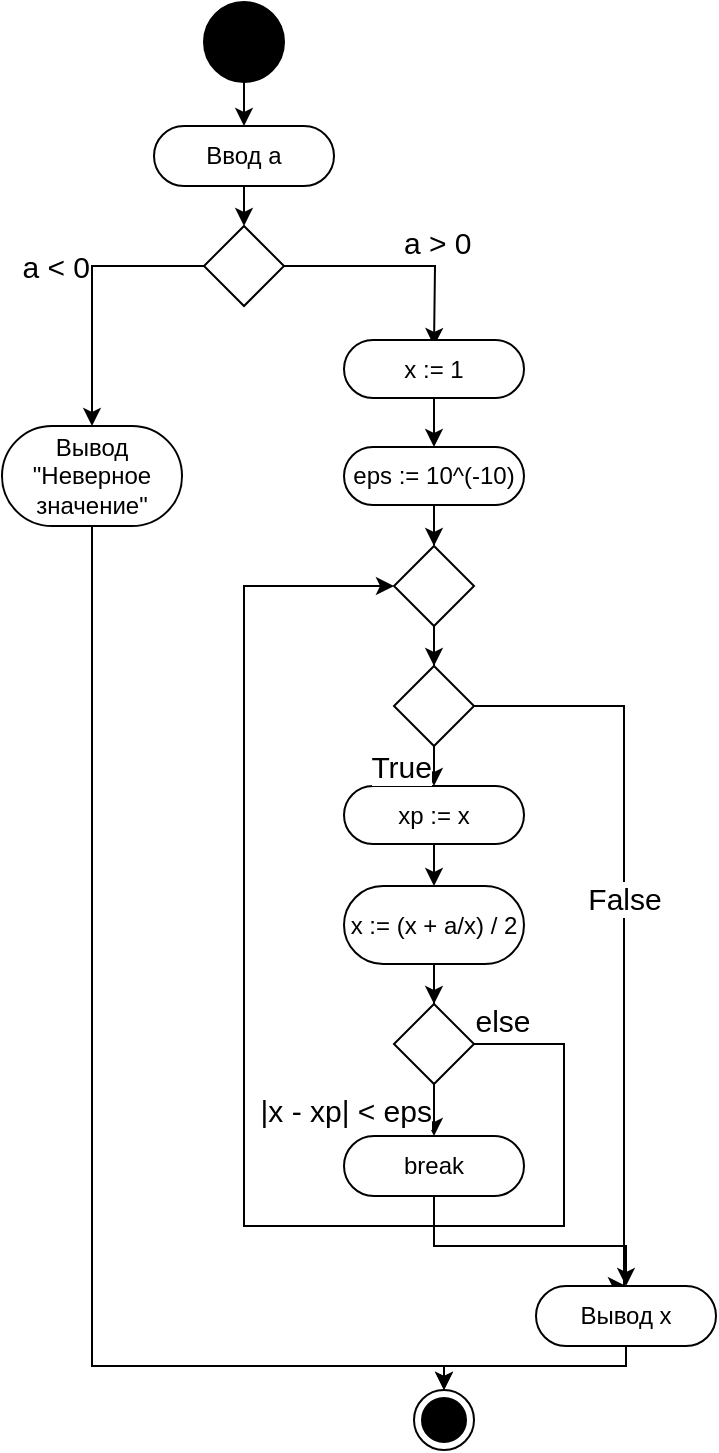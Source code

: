 <mxfile version="22.1.7" type="device">
  <diagram name="Страница 1" id="YW91PB4rHEMt5rg3uFnZ">
    <mxGraphModel dx="1249" dy="581" grid="1" gridSize="10" guides="1" tooltips="1" connect="1" arrows="1" fold="1" page="1" pageScale="1" pageWidth="827" pageHeight="1169" math="0" shadow="0">
      <root>
        <mxCell id="0" />
        <mxCell id="1" parent="0" />
        <mxCell id="c2hw_XhxiZxsvKRolTbk-1" value="" style="ellipse;whiteSpace=wrap;html=1;rounded=0;shadow=0;comic=0;labelBackgroundColor=none;strokeWidth=1;fillColor=#000000;fontFamily=Verdana;fontSize=12;align=center;" parent="1" vertex="1">
          <mxGeometry x="380" y="28" width="40" height="40" as="geometry" />
        </mxCell>
        <mxCell id="c2hw_XhxiZxsvKRolTbk-3" value="Ввод a" style="rounded=1;whiteSpace=wrap;html=1;arcSize=50;" parent="1" vertex="1">
          <mxGeometry x="355" y="90" width="90" height="30" as="geometry" />
        </mxCell>
        <mxCell id="c2hw_XhxiZxsvKRolTbk-8" value="a &amp;lt; 0" style="edgeStyle=orthogonalEdgeStyle;rounded=0;orthogonalLoop=1;jettySize=auto;html=1;entryX=0.5;entryY=0;entryDx=0;entryDy=0;labelPosition=left;verticalLabelPosition=top;align=right;verticalAlign=bottom;fontSize=15;exitX=0;exitY=0.5;exitDx=0;exitDy=0;" parent="1" source="c2hw_XhxiZxsvKRolTbk-4" target="c2hw_XhxiZxsvKRolTbk-7" edge="1">
          <mxGeometry relative="1" as="geometry">
            <mxPoint x="377.5" y="159" as="sourcePoint" />
            <mxPoint x="310" y="239" as="targetPoint" />
          </mxGeometry>
        </mxCell>
        <mxCell id="c2hw_XhxiZxsvKRolTbk-4" value="" style="rhombus;whiteSpace=wrap;html=1;" parent="1" vertex="1">
          <mxGeometry x="380" y="140" width="40" height="40" as="geometry" />
        </mxCell>
        <mxCell id="c2hw_XhxiZxsvKRolTbk-5" value="" style="endArrow=classic;html=1;rounded=0;exitX=0.5;exitY=1;exitDx=0;exitDy=0;entryX=0.5;entryY=0;entryDx=0;entryDy=0;" parent="1" source="c2hw_XhxiZxsvKRolTbk-1" target="c2hw_XhxiZxsvKRolTbk-3" edge="1">
          <mxGeometry width="50" height="50" relative="1" as="geometry">
            <mxPoint x="390" y="330" as="sourcePoint" />
            <mxPoint x="440" y="280" as="targetPoint" />
          </mxGeometry>
        </mxCell>
        <mxCell id="c2hw_XhxiZxsvKRolTbk-6" value="" style="endArrow=classic;html=1;rounded=0;entryX=0.5;entryY=0;entryDx=0;entryDy=0;exitX=0.5;exitY=1;exitDx=0;exitDy=0;" parent="1" source="c2hw_XhxiZxsvKRolTbk-3" target="c2hw_XhxiZxsvKRolTbk-4" edge="1">
          <mxGeometry width="50" height="50" relative="1" as="geometry">
            <mxPoint x="290" y="250" as="sourcePoint" />
            <mxPoint x="340" y="200" as="targetPoint" />
          </mxGeometry>
        </mxCell>
        <mxCell id="B_57LP6_vWmh73mgXI6N-3" style="edgeStyle=orthogonalEdgeStyle;rounded=0;orthogonalLoop=1;jettySize=auto;html=1;entryX=0.5;entryY=0;entryDx=0;entryDy=0;" parent="1" source="c2hw_XhxiZxsvKRolTbk-7" target="c2hw_XhxiZxsvKRolTbk-35" edge="1">
          <mxGeometry relative="1" as="geometry">
            <Array as="points">
              <mxPoint x="324" y="710" />
              <mxPoint x="500" y="710" />
            </Array>
          </mxGeometry>
        </mxCell>
        <mxCell id="c2hw_XhxiZxsvKRolTbk-7" value="Вывод &quot;Неверное значение&quot;" style="rounded=1;whiteSpace=wrap;html=1;arcSize=50;" parent="1" vertex="1">
          <mxGeometry x="279" y="240" width="90" height="50" as="geometry" />
        </mxCell>
        <mxCell id="c2hw_XhxiZxsvKRolTbk-9" value="a &amp;gt; 0" style="edgeStyle=orthogonalEdgeStyle;rounded=0;orthogonalLoop=1;jettySize=auto;html=1;labelPosition=right;verticalLabelPosition=top;align=left;verticalAlign=bottom;fontSize=15;exitX=1;exitY=0.5;exitDx=0;exitDy=0;" parent="1" source="c2hw_XhxiZxsvKRolTbk-4" edge="1">
          <mxGeometry relative="1" as="geometry">
            <mxPoint x="562.5" y="259" as="sourcePoint" />
            <mxPoint x="495" y="200" as="targetPoint" />
          </mxGeometry>
        </mxCell>
        <mxCell id="c2hw_XhxiZxsvKRolTbk-13" value="" style="edgeStyle=orthogonalEdgeStyle;rounded=0;orthogonalLoop=1;jettySize=auto;html=1;" parent="1" source="c2hw_XhxiZxsvKRolTbk-10" target="c2hw_XhxiZxsvKRolTbk-12" edge="1">
          <mxGeometry relative="1" as="geometry" />
        </mxCell>
        <mxCell id="c2hw_XhxiZxsvKRolTbk-10" value="x := 1" style="rounded=1;whiteSpace=wrap;html=1;arcSize=50;" parent="1" vertex="1">
          <mxGeometry x="450" y="197" width="90" height="29" as="geometry" />
        </mxCell>
        <mxCell id="c2hw_XhxiZxsvKRolTbk-15" value="" style="edgeStyle=orthogonalEdgeStyle;rounded=0;orthogonalLoop=1;jettySize=auto;html=1;" parent="1" source="c2hw_XhxiZxsvKRolTbk-12" target="c2hw_XhxiZxsvKRolTbk-14" edge="1">
          <mxGeometry relative="1" as="geometry" />
        </mxCell>
        <mxCell id="c2hw_XhxiZxsvKRolTbk-12" value="eps := 10^(-10)" style="rounded=1;whiteSpace=wrap;html=1;arcSize=50;" parent="1" vertex="1">
          <mxGeometry x="450" y="250.5" width="90" height="29" as="geometry" />
        </mxCell>
        <mxCell id="c2hw_XhxiZxsvKRolTbk-22" value="" style="edgeStyle=orthogonalEdgeStyle;rounded=0;orthogonalLoop=1;jettySize=auto;html=1;" parent="1" source="c2hw_XhxiZxsvKRolTbk-14" target="c2hw_XhxiZxsvKRolTbk-16" edge="1">
          <mxGeometry relative="1" as="geometry" />
        </mxCell>
        <mxCell id="c2hw_XhxiZxsvKRolTbk-14" value="" style="rhombus;whiteSpace=wrap;html=1;" parent="1" vertex="1">
          <mxGeometry x="475" y="300" width="40" height="40" as="geometry" />
        </mxCell>
        <mxCell id="c2hw_XhxiZxsvKRolTbk-31" value="False" style="edgeStyle=orthogonalEdgeStyle;rounded=0;orthogonalLoop=1;jettySize=auto;html=1;entryX=0.5;entryY=0;entryDx=0;entryDy=0;labelPosition=center;verticalLabelPosition=top;align=center;verticalAlign=bottom;fontSize=15;" parent="1" source="c2hw_XhxiZxsvKRolTbk-16" target="c2hw_XhxiZxsvKRolTbk-21" edge="1">
          <mxGeometry relative="1" as="geometry">
            <Array as="points">
              <mxPoint x="590" y="380" />
              <mxPoint x="590" y="670" />
            </Array>
          </mxGeometry>
        </mxCell>
        <mxCell id="c2hw_XhxiZxsvKRolTbk-16" value="" style="rhombus;whiteSpace=wrap;html=1;" parent="1" vertex="1">
          <mxGeometry x="475" y="360" width="40" height="40" as="geometry" />
        </mxCell>
        <mxCell id="c2hw_XhxiZxsvKRolTbk-24" value="" style="edgeStyle=orthogonalEdgeStyle;rounded=0;orthogonalLoop=1;jettySize=auto;html=1;" parent="1" source="c2hw_XhxiZxsvKRolTbk-17" target="c2hw_XhxiZxsvKRolTbk-19" edge="1">
          <mxGeometry relative="1" as="geometry" />
        </mxCell>
        <mxCell id="c2hw_XhxiZxsvKRolTbk-17" value="xp := x" style="rounded=1;whiteSpace=wrap;html=1;arcSize=50;" parent="1" vertex="1">
          <mxGeometry x="450" y="420" width="90" height="29" as="geometry" />
        </mxCell>
        <mxCell id="c2hw_XhxiZxsvKRolTbk-25" value="" style="edgeStyle=orthogonalEdgeStyle;rounded=0;orthogonalLoop=1;jettySize=auto;html=1;" parent="1" source="c2hw_XhxiZxsvKRolTbk-19" target="c2hw_XhxiZxsvKRolTbk-20" edge="1">
          <mxGeometry relative="1" as="geometry" />
        </mxCell>
        <mxCell id="c2hw_XhxiZxsvKRolTbk-19" value="x := (x + a/x) / 2" style="rounded=1;whiteSpace=wrap;html=1;arcSize=50;" parent="1" vertex="1">
          <mxGeometry x="450" y="470" width="90" height="39" as="geometry" />
        </mxCell>
        <mxCell id="c2hw_XhxiZxsvKRolTbk-30" value="|x - xp| &amp;lt; eps" style="edgeStyle=orthogonalEdgeStyle;rounded=0;orthogonalLoop=1;jettySize=auto;html=1;labelPosition=left;verticalLabelPosition=middle;align=right;verticalAlign=middle;fontSize=15;" parent="1" source="c2hw_XhxiZxsvKRolTbk-20" target="c2hw_XhxiZxsvKRolTbk-28" edge="1">
          <mxGeometry relative="1" as="geometry" />
        </mxCell>
        <mxCell id="c2hw_XhxiZxsvKRolTbk-33" value="else" style="edgeStyle=orthogonalEdgeStyle;rounded=0;orthogonalLoop=1;jettySize=auto;html=1;entryX=0;entryY=0.5;entryDx=0;entryDy=0;labelPosition=center;verticalLabelPosition=top;align=center;verticalAlign=bottom;fontSize=15;" parent="1" source="c2hw_XhxiZxsvKRolTbk-20" target="c2hw_XhxiZxsvKRolTbk-14" edge="1">
          <mxGeometry x="-0.959" relative="1" as="geometry">
            <Array as="points">
              <mxPoint x="560" y="549" />
              <mxPoint x="560" y="640" />
              <mxPoint x="400" y="640" />
              <mxPoint x="400" y="320" />
            </Array>
            <mxPoint as="offset" />
          </mxGeometry>
        </mxCell>
        <mxCell id="c2hw_XhxiZxsvKRolTbk-20" value="" style="rhombus;whiteSpace=wrap;html=1;" parent="1" vertex="1">
          <mxGeometry x="475" y="529" width="40" height="40" as="geometry" />
        </mxCell>
        <mxCell id="c2hw_XhxiZxsvKRolTbk-36" value="" style="edgeStyle=orthogonalEdgeStyle;rounded=0;orthogonalLoop=1;jettySize=auto;html=1;exitX=0.5;exitY=1;exitDx=0;exitDy=0;" parent="1" source="c2hw_XhxiZxsvKRolTbk-21" target="c2hw_XhxiZxsvKRolTbk-35" edge="1">
          <mxGeometry relative="1" as="geometry">
            <Array as="points">
              <mxPoint x="591" y="710" />
              <mxPoint x="500" y="710" />
            </Array>
          </mxGeometry>
        </mxCell>
        <mxCell id="c2hw_XhxiZxsvKRolTbk-21" value="Вывод x" style="rounded=1;whiteSpace=wrap;html=1;arcSize=50;" parent="1" vertex="1">
          <mxGeometry x="546" y="670" width="90" height="30" as="geometry" />
        </mxCell>
        <mxCell id="c2hw_XhxiZxsvKRolTbk-23" value="True" style="edgeStyle=orthogonalEdgeStyle;rounded=0;orthogonalLoop=1;jettySize=auto;html=1;entryX=0.5;entryY=0;entryDx=0;entryDy=0;labelPosition=left;verticalLabelPosition=middle;align=right;verticalAlign=middle;fontSize=15;exitX=0.5;exitY=1;exitDx=0;exitDy=0;" parent="1" source="c2hw_XhxiZxsvKRolTbk-16" target="c2hw_XhxiZxsvKRolTbk-17" edge="1">
          <mxGeometry relative="1" as="geometry">
            <mxPoint x="540" y="445.5" as="sourcePoint" />
            <mxPoint x="470" y="524.5" as="targetPoint" />
          </mxGeometry>
        </mxCell>
        <mxCell id="c2hw_XhxiZxsvKRolTbk-34" style="edgeStyle=orthogonalEdgeStyle;rounded=0;orthogonalLoop=1;jettySize=auto;html=1;entryX=0.5;entryY=0;entryDx=0;entryDy=0;exitX=0.5;exitY=1;exitDx=0;exitDy=0;" parent="1" source="c2hw_XhxiZxsvKRolTbk-28" target="c2hw_XhxiZxsvKRolTbk-21" edge="1">
          <mxGeometry relative="1" as="geometry">
            <Array as="points">
              <mxPoint x="495" y="650" />
              <mxPoint x="591" y="650" />
            </Array>
          </mxGeometry>
        </mxCell>
        <mxCell id="c2hw_XhxiZxsvKRolTbk-28" value="break" style="rounded=1;whiteSpace=wrap;html=1;arcSize=50;" parent="1" vertex="1">
          <mxGeometry x="450" y="595" width="90" height="30" as="geometry" />
        </mxCell>
        <mxCell id="c2hw_XhxiZxsvKRolTbk-35" value="" style="ellipse;html=1;shape=endState;fillColor=#000000;strokeColor=#000000;" parent="1" vertex="1">
          <mxGeometry x="485" y="722" width="30" height="30" as="geometry" />
        </mxCell>
      </root>
    </mxGraphModel>
  </diagram>
</mxfile>
